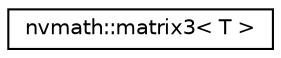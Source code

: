 digraph "Graphical Class Hierarchy"
{
 // LATEX_PDF_SIZE
  edge [fontname="Helvetica",fontsize="10",labelfontname="Helvetica",labelfontsize="10"];
  node [fontname="Helvetica",fontsize="10",shape=record];
  rankdir="LR";
  Node0 [label="nvmath::matrix3\< T \>",height=0.2,width=0.4,color="black", fillcolor="white", style="filled",URL="$structnvmath_1_1matrix3.html",tooltip=" "];
}
